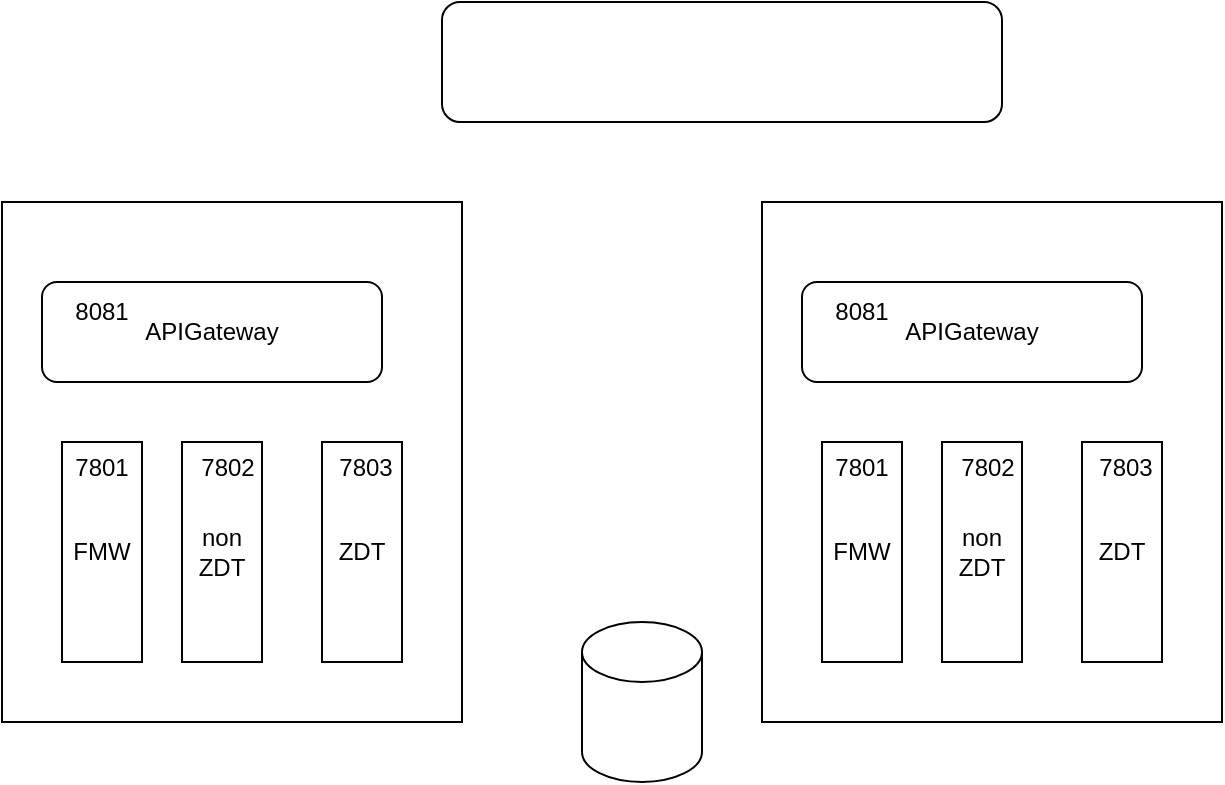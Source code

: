<mxfile version="16.2.4" type="github">
  <diagram id="g4tMIMOmOvf5WcDcv_Kk" name="Page-1">
    <mxGraphModel dx="766" dy="451" grid="1" gridSize="10" guides="1" tooltips="1" connect="1" arrows="1" fold="1" page="1" pageScale="1" pageWidth="850" pageHeight="1100" math="0" shadow="0">
      <root>
        <mxCell id="0" />
        <mxCell id="1" parent="0" />
        <mxCell id="E7ZenpUqGneVZJgoKI6S-21" value="" style="rounded=0;whiteSpace=wrap;html=1;" vertex="1" parent="1">
          <mxGeometry x="20" y="110" width="230" height="260" as="geometry" />
        </mxCell>
        <mxCell id="E7ZenpUqGneVZJgoKI6S-2" value="FMW" style="rounded=0;whiteSpace=wrap;html=1;" vertex="1" parent="1">
          <mxGeometry x="50" y="230" width="40" height="110" as="geometry" />
        </mxCell>
        <mxCell id="E7ZenpUqGneVZJgoKI6S-3" value="non ZDT" style="rounded=0;whiteSpace=wrap;html=1;" vertex="1" parent="1">
          <mxGeometry x="110" y="230" width="40" height="110" as="geometry" />
        </mxCell>
        <mxCell id="E7ZenpUqGneVZJgoKI6S-4" value="ZDT" style="rounded=0;whiteSpace=wrap;html=1;" vertex="1" parent="1">
          <mxGeometry x="180" y="230" width="40" height="110" as="geometry" />
        </mxCell>
        <mxCell id="E7ZenpUqGneVZJgoKI6S-6" value="APIGateway" style="rounded=1;whiteSpace=wrap;html=1;" vertex="1" parent="1">
          <mxGeometry x="40" y="150" width="170" height="50" as="geometry" />
        </mxCell>
        <mxCell id="E7ZenpUqGneVZJgoKI6S-7" value="8081" style="text;html=1;strokeColor=none;fillColor=none;align=center;verticalAlign=middle;whiteSpace=wrap;rounded=0;" vertex="1" parent="1">
          <mxGeometry x="40" y="150" width="60" height="30" as="geometry" />
        </mxCell>
        <mxCell id="E7ZenpUqGneVZJgoKI6S-8" value="7801" style="text;html=1;strokeColor=none;fillColor=none;align=center;verticalAlign=middle;whiteSpace=wrap;rounded=0;" vertex="1" parent="1">
          <mxGeometry x="40" y="228" width="60" height="30" as="geometry" />
        </mxCell>
        <mxCell id="E7ZenpUqGneVZJgoKI6S-9" value="7802" style="text;html=1;strokeColor=none;fillColor=none;align=center;verticalAlign=middle;whiteSpace=wrap;rounded=0;" vertex="1" parent="1">
          <mxGeometry x="103" y="228" width="60" height="30" as="geometry" />
        </mxCell>
        <mxCell id="E7ZenpUqGneVZJgoKI6S-11" value="7803" style="text;html=1;strokeColor=none;fillColor=none;align=center;verticalAlign=middle;whiteSpace=wrap;rounded=0;" vertex="1" parent="1">
          <mxGeometry x="172" y="228" width="60" height="30" as="geometry" />
        </mxCell>
        <mxCell id="E7ZenpUqGneVZJgoKI6S-12" value="" style="shape=cylinder3;whiteSpace=wrap;html=1;boundedLbl=1;backgroundOutline=1;size=15;" vertex="1" parent="1">
          <mxGeometry x="310" y="320" width="60" height="80" as="geometry" />
        </mxCell>
        <mxCell id="E7ZenpUqGneVZJgoKI6S-24" value="" style="rounded=1;whiteSpace=wrap;html=1;" vertex="1" parent="1">
          <mxGeometry x="240" y="10" width="280" height="60" as="geometry" />
        </mxCell>
        <mxCell id="E7ZenpUqGneVZJgoKI6S-25" value="" style="rounded=0;whiteSpace=wrap;html=1;" vertex="1" parent="1">
          <mxGeometry x="400" y="110" width="230" height="260" as="geometry" />
        </mxCell>
        <mxCell id="E7ZenpUqGneVZJgoKI6S-26" value="FMW" style="rounded=0;whiteSpace=wrap;html=1;" vertex="1" parent="1">
          <mxGeometry x="430" y="230" width="40" height="110" as="geometry" />
        </mxCell>
        <mxCell id="E7ZenpUqGneVZJgoKI6S-27" value="non ZDT" style="rounded=0;whiteSpace=wrap;html=1;" vertex="1" parent="1">
          <mxGeometry x="490" y="230" width="40" height="110" as="geometry" />
        </mxCell>
        <mxCell id="E7ZenpUqGneVZJgoKI6S-28" value="ZDT" style="rounded=0;whiteSpace=wrap;html=1;" vertex="1" parent="1">
          <mxGeometry x="560" y="230" width="40" height="110" as="geometry" />
        </mxCell>
        <mxCell id="E7ZenpUqGneVZJgoKI6S-29" value="APIGateway" style="rounded=1;whiteSpace=wrap;html=1;" vertex="1" parent="1">
          <mxGeometry x="420" y="150" width="170" height="50" as="geometry" />
        </mxCell>
        <mxCell id="E7ZenpUqGneVZJgoKI6S-30" value="8081" style="text;html=1;strokeColor=none;fillColor=none;align=center;verticalAlign=middle;whiteSpace=wrap;rounded=0;" vertex="1" parent="1">
          <mxGeometry x="420" y="150" width="60" height="30" as="geometry" />
        </mxCell>
        <mxCell id="E7ZenpUqGneVZJgoKI6S-31" value="7801" style="text;html=1;strokeColor=none;fillColor=none;align=center;verticalAlign=middle;whiteSpace=wrap;rounded=0;" vertex="1" parent="1">
          <mxGeometry x="420" y="228" width="60" height="30" as="geometry" />
        </mxCell>
        <mxCell id="E7ZenpUqGneVZJgoKI6S-32" value="7802" style="text;html=1;strokeColor=none;fillColor=none;align=center;verticalAlign=middle;whiteSpace=wrap;rounded=0;" vertex="1" parent="1">
          <mxGeometry x="483" y="228" width="60" height="30" as="geometry" />
        </mxCell>
        <mxCell id="E7ZenpUqGneVZJgoKI6S-33" value="7803" style="text;html=1;strokeColor=none;fillColor=none;align=center;verticalAlign=middle;whiteSpace=wrap;rounded=0;" vertex="1" parent="1">
          <mxGeometry x="552" y="228" width="60" height="30" as="geometry" />
        </mxCell>
      </root>
    </mxGraphModel>
  </diagram>
</mxfile>
